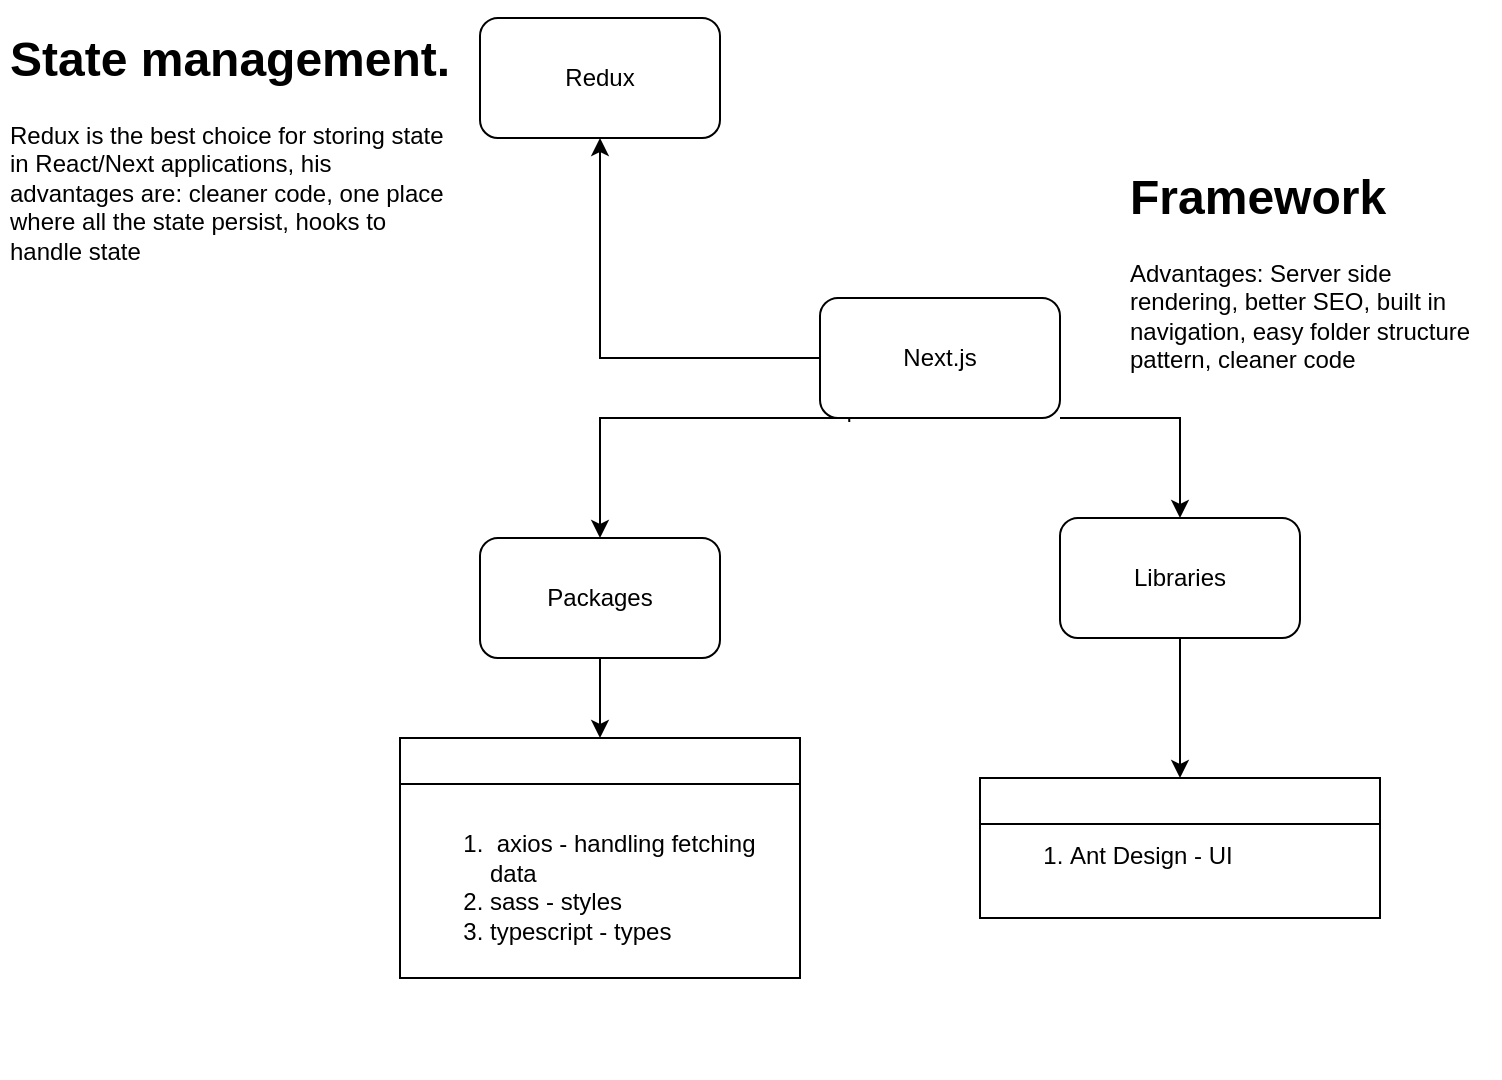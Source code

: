 <mxfile version="20.8.20" type="github">
  <diagram name="Page-1" id="2c0d36ab-eaac-3732-788b-9136903baeff">
    <mxGraphModel dx="1667" dy="973" grid="1" gridSize="10" guides="1" tooltips="1" connect="1" arrows="1" fold="1" page="1" pageScale="1.5" pageWidth="1169" pageHeight="827" background="none" math="0" shadow="0">
      <root>
        <mxCell id="0" />
        <mxCell id="1" parent="0" />
        <mxCell id="gzAtO4dSIXE9040PoxY--157" value="" style="edgeStyle=orthogonalEdgeStyle;rounded=0;orthogonalLoop=1;jettySize=auto;html=1;" edge="1" parent="1" source="gzAtO4dSIXE9040PoxY--155" target="gzAtO4dSIXE9040PoxY--156">
          <mxGeometry relative="1" as="geometry" />
        </mxCell>
        <mxCell id="gzAtO4dSIXE9040PoxY--162" value="" style="edgeStyle=orthogonalEdgeStyle;rounded=0;orthogonalLoop=1;jettySize=auto;html=1;exitX=0.122;exitY=1.033;exitDx=0;exitDy=0;exitPerimeter=0;" edge="1" parent="1" source="gzAtO4dSIXE9040PoxY--155" target="gzAtO4dSIXE9040PoxY--161">
          <mxGeometry relative="1" as="geometry">
            <Array as="points">
              <mxPoint x="765" y="250" />
              <mxPoint x="640" y="250" />
            </Array>
          </mxGeometry>
        </mxCell>
        <mxCell id="gzAtO4dSIXE9040PoxY--171" value="" style="edgeStyle=orthogonalEdgeStyle;rounded=0;orthogonalLoop=1;jettySize=auto;html=1;" edge="1" parent="1" source="gzAtO4dSIXE9040PoxY--155" target="gzAtO4dSIXE9040PoxY--170">
          <mxGeometry relative="1" as="geometry">
            <Array as="points">
              <mxPoint x="930" y="250" />
            </Array>
          </mxGeometry>
        </mxCell>
        <mxCell id="gzAtO4dSIXE9040PoxY--155" value="Next.js" style="rounded=1;whiteSpace=wrap;html=1;" vertex="1" parent="1">
          <mxGeometry x="750" y="190" width="120" height="60" as="geometry" />
        </mxCell>
        <mxCell id="gzAtO4dSIXE9040PoxY--156" value="Redux" style="whiteSpace=wrap;html=1;rounded=1;" vertex="1" parent="1">
          <mxGeometry x="580" y="50" width="120" height="60" as="geometry" />
        </mxCell>
        <mxCell id="gzAtO4dSIXE9040PoxY--159" value="&lt;h1&gt;State management.&lt;/h1&gt;&lt;div&gt;Redux is the best choice for storing state in React/Next applications, his advantages are: cleaner code, one place where all the state persist, hooks to handle state&amp;nbsp;&lt;/div&gt;" style="text;html=1;strokeColor=none;fillColor=none;spacing=5;spacingTop=-20;whiteSpace=wrap;overflow=hidden;rounded=0;" vertex="1" parent="1">
          <mxGeometry x="340" y="51" width="230" height="129" as="geometry" />
        </mxCell>
        <mxCell id="gzAtO4dSIXE9040PoxY--160" value="&lt;h1&gt;Framework&lt;/h1&gt;&lt;p&gt;Advantages: Server side rendering, better SEO, built in navigation, easy folder structure pattern, cleaner code&lt;/p&gt;" style="text;html=1;strokeColor=none;fillColor=none;spacing=5;spacingTop=-20;whiteSpace=wrap;overflow=hidden;rounded=0;" vertex="1" parent="1">
          <mxGeometry x="900" y="120" width="190" height="120" as="geometry" />
        </mxCell>
        <mxCell id="gzAtO4dSIXE9040PoxY--167" value="" style="edgeStyle=orthogonalEdgeStyle;rounded=0;orthogonalLoop=1;jettySize=auto;html=1;entryX=0.5;entryY=0;entryDx=0;entryDy=0;" edge="1" parent="1" source="gzAtO4dSIXE9040PoxY--161" target="gzAtO4dSIXE9040PoxY--165">
          <mxGeometry relative="1" as="geometry">
            <mxPoint x="640" y="450" as="targetPoint" />
          </mxGeometry>
        </mxCell>
        <mxCell id="gzAtO4dSIXE9040PoxY--161" value="Packages&lt;br&gt;" style="whiteSpace=wrap;html=1;rounded=1;" vertex="1" parent="1">
          <mxGeometry x="580" y="310" width="120" height="60" as="geometry" />
        </mxCell>
        <mxCell id="gzAtO4dSIXE9040PoxY--165" value="" style="swimlane;whiteSpace=wrap;html=1;" vertex="1" parent="1">
          <mxGeometry x="540" y="410" width="200" height="120" as="geometry" />
        </mxCell>
        <mxCell id="gzAtO4dSIXE9040PoxY--169" value="&lt;br&gt;&lt;ol&gt;&lt;li&gt;&lt;span style=&quot;background-color: initial;&quot;&gt;&amp;nbsp;axios - handling fetching data&amp;nbsp;&lt;/span&gt;&lt;/li&gt;&lt;li&gt;&lt;span style=&quot;background-color: initial;&quot;&gt;sass - styles&lt;/span&gt;&lt;/li&gt;&lt;li&gt;&lt;span style=&quot;background-color: initial;&quot;&gt;typescript - types&lt;/span&gt;&lt;/li&gt;&lt;/ol&gt;" style="text;html=1;strokeColor=none;fillColor=none;spacing=5;spacingTop=-20;whiteSpace=wrap;overflow=hidden;rounded=0;" vertex="1" parent="gzAtO4dSIXE9040PoxY--165">
          <mxGeometry y="30" width="190" height="120" as="geometry" />
        </mxCell>
        <mxCell id="gzAtO4dSIXE9040PoxY--175" value="" style="edgeStyle=orthogonalEdgeStyle;rounded=0;orthogonalLoop=1;jettySize=auto;html=1;" edge="1" parent="1" source="gzAtO4dSIXE9040PoxY--170" target="gzAtO4dSIXE9040PoxY--172">
          <mxGeometry relative="1" as="geometry">
            <Array as="points" />
          </mxGeometry>
        </mxCell>
        <mxCell id="gzAtO4dSIXE9040PoxY--170" value="Libraries" style="whiteSpace=wrap;html=1;rounded=1;" vertex="1" parent="1">
          <mxGeometry x="870" y="300" width="120" height="60" as="geometry" />
        </mxCell>
        <mxCell id="gzAtO4dSIXE9040PoxY--172" value="" style="swimlane;whiteSpace=wrap;html=1;" vertex="1" parent="1">
          <mxGeometry x="830" y="430" width="200" height="70" as="geometry" />
        </mxCell>
        <mxCell id="gzAtO4dSIXE9040PoxY--173" value="&lt;ol&gt;&lt;li&gt;Ant Design - UI&lt;/li&gt;&lt;/ol&gt;" style="text;html=1;strokeColor=none;fillColor=none;spacing=5;spacingTop=-20;whiteSpace=wrap;overflow=hidden;rounded=0;" vertex="1" parent="gzAtO4dSIXE9040PoxY--172">
          <mxGeometry y="30" width="170" height="120" as="geometry" />
        </mxCell>
      </root>
    </mxGraphModel>
  </diagram>
</mxfile>
